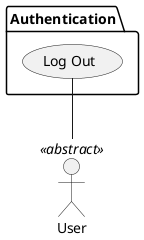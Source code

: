 @startuml Log Out
actor :User: <<abstract>>
package "Authentication" {
  (Log Out) as LogOut
}
User -up- LogOut
@enduml

# Participating Actors

- User

# Preconditions

- The User is authenticated

# Flow of Events

1. The User clicks a "Log out" button
2. The User confirms the log out action
3. The system displays a confirmation message


@startuml Log Out Object Model
class IAuthenticationStateManager <<interface>> {}
class LogOut <<control>> {}
class LogOutButton <<boundary>> {}
LogOut --> LogOutButton 
LogOut --> IAuthenticationStateManager
@enduml
